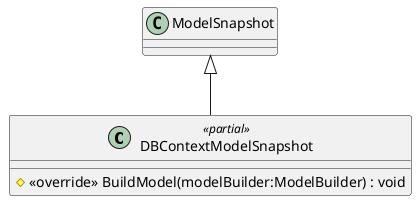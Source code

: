 @startuml
class DBContextModelSnapshot <<partial>> {
    # <<override>> BuildModel(modelBuilder:ModelBuilder) : void
}
ModelSnapshot <|-- DBContextModelSnapshot
@enduml

